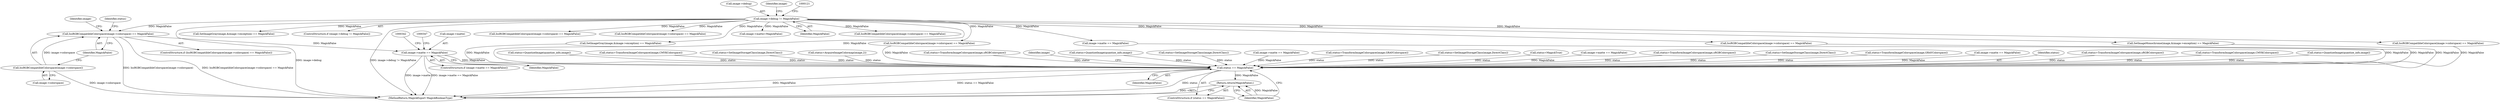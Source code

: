 digraph "0_ImageMagick_d63a3c5729df59f183e9e110d5d8385d17caaad0@pointer" {
"1000336" [label="(Call,image->matte == MagickFalse)"];
"1000324" [label="(Call,IssRGBCompatibleColorspace(image->colorspace) == MagickFalse)"];
"1000325" [label="(Call,IssRGBCompatibleColorspace(image->colorspace))"];
"1000115" [label="(Call,image->debug != MagickFalse)"];
"1000582" [label="(Call,status == MagickFalse)"];
"1000585" [label="(Return,return(MagickFalse);)"];
"1000360" [label="(Call,status=QuantizeImage(quantize_info,image))"];
"1000503" [label="(Call,status=TransformImageColorspace(image,CMYKColorspace))"];
"1000514" [label="(Call,status=SetImageStorageClass(image,DirectClass))"];
"1000326" [label="(Call,image->colorspace)"];
"1000417" [label="(Call,IssRGBCompatibleColorspace(image->colorspace) == MagickFalse)"];
"1000563" [label="(Call,image->matte == MagickFalse)"];
"1000209" [label="(Call,status=AcquireImageColormap(image,2))"];
"1000115" [label="(Call,image->debug != MagickFalse)"];
"1000119" [label="(Identifier,MagickFalse)"];
"1000586" [label="(Identifier,MagickFalse)"];
"1000335" [label="(ControlStructure,if (image->matte == MagickFalse))"];
"1000340" [label="(Identifier,MagickFalse)"];
"1000329" [label="(Identifier,MagickFalse)"];
"1000492" [label="(Call,IssRGBCompatibleColorspace(image->colorspace) == MagickFalse)"];
"1000423" [label="(Call,status=TransformImageColorspace(image,sRGBColorspace))"];
"1000589" [label="(Identifier,image)"];
"1000338" [label="(Identifier,image)"];
"1000168" [label="(Call,SetImageMonochrome(image,&image->exception) == MagickFalse)"];
"1000245" [label="(Call,SetImageGray(image,&image->exception) == MagickFalse)"];
"1000306" [label="(Call,status=QuantizeImage(quantize_info,image))"];
"1000434" [label="(Call,status=SetImageStorageClass(image,DirectClass))"];
"1000273" [label="(Call,IssRGBCompatibleColorspace(image->colorspace) == MagickFalse)"];
"1000385" [label="(Call,image->matte == MagickFalse)"];
"1000114" [label="(ControlStructure,if (image->debug != MagickFalse))"];
"1000331" [label="(Identifier,status)"];
"1000116" [label="(Call,image->debug)"];
"1000325" [label="(Call,IssRGBCompatibleColorspace(image->colorspace))"];
"1000594" [label="(MethodReturn,MagickExport MagickBooleanType)"];
"1000253" [label="(Call,status=TransformImageColorspace(image,GRAYColorspace))"];
"1000557" [label="(Call,status=SetImageStorageClass(image,DirectClass))"];
"1000373" [label="(Call,IssRGBCompatibleColorspace(image->colorspace) == MagickFalse)"];
"1000132" [label="(Call,status=MagickTrue)"];
"1000535" [label="(Call,IssRGBCompatibleColorspace(image->colorspace) == MagickFalse)"];
"1000223" [label="(Call,SetImageGray(image,&image->exception) == MagickFalse)"];
"1000259" [label="(Call,image->matte == MagickFalse)"];
"1000324" [label="(Call,IssRGBCompatibleColorspace(image->colorspace) == MagickFalse)"];
"1000454" [label="(Call,status=TransformImageColorspace(image,sRGBColorspace))"];
"1000519" [label="(Call,image->matte=MagickFalse)"];
"1000465" [label="(Call,status=SetImageStorageClass(image,DirectClass))"];
"1000581" [label="(ControlStructure,if (status == MagickFalse))"];
"1000585" [label="(Return,return(MagickFalse);)"];
"1000231" [label="(Call,status=TransformImageColorspace(image,GRAYColorspace))"];
"1000337" [label="(Call,image->matte)"];
"1000323" [label="(ControlStructure,if (IssRGBCompatibleColorspace(image->colorspace) == MagickFalse))"];
"1000471" [label="(Call,image->matte == MagickFalse)"];
"1000584" [label="(Identifier,MagickFalse)"];
"1000583" [label="(Identifier,status)"];
"1000279" [label="(Call,status=TransformImageColorspace(image,sRGBColorspace))"];
"1000129" [label="(Identifier,image)"];
"1000546" [label="(Call,status=TransformImageColorspace(image,CMYKColorspace))"];
"1000404" [label="(Call,status=QuantizeImage(quantize_info,image))"];
"1000336" [label="(Call,image->matte == MagickFalse)"];
"1000448" [label="(Call,IssRGBCompatibleColorspace(image->colorspace) == MagickFalse)"];
"1000582" [label="(Call,status == MagickFalse)"];
"1000336" -> "1000335"  [label="AST: "];
"1000336" -> "1000340"  [label="CFG: "];
"1000337" -> "1000336"  [label="AST: "];
"1000340" -> "1000336"  [label="AST: "];
"1000342" -> "1000336"  [label="CFG: "];
"1000347" -> "1000336"  [label="CFG: "];
"1000336" -> "1000594"  [label="DDG: image->matte == MagickFalse"];
"1000336" -> "1000594"  [label="DDG: image->matte"];
"1000324" -> "1000336"  [label="DDG: MagickFalse"];
"1000336" -> "1000582"  [label="DDG: MagickFalse"];
"1000324" -> "1000323"  [label="AST: "];
"1000324" -> "1000329"  [label="CFG: "];
"1000325" -> "1000324"  [label="AST: "];
"1000329" -> "1000324"  [label="AST: "];
"1000331" -> "1000324"  [label="CFG: "];
"1000338" -> "1000324"  [label="CFG: "];
"1000324" -> "1000594"  [label="DDG: IssRGBCompatibleColorspace(image->colorspace) == MagickFalse"];
"1000324" -> "1000594"  [label="DDG: IssRGBCompatibleColorspace(image->colorspace)"];
"1000325" -> "1000324"  [label="DDG: image->colorspace"];
"1000115" -> "1000324"  [label="DDG: MagickFalse"];
"1000325" -> "1000326"  [label="CFG: "];
"1000326" -> "1000325"  [label="AST: "];
"1000329" -> "1000325"  [label="CFG: "];
"1000325" -> "1000594"  [label="DDG: image->colorspace"];
"1000115" -> "1000114"  [label="AST: "];
"1000115" -> "1000119"  [label="CFG: "];
"1000116" -> "1000115"  [label="AST: "];
"1000119" -> "1000115"  [label="AST: "];
"1000121" -> "1000115"  [label="CFG: "];
"1000129" -> "1000115"  [label="CFG: "];
"1000115" -> "1000594"  [label="DDG: image->debug != MagickFalse"];
"1000115" -> "1000594"  [label="DDG: image->debug"];
"1000115" -> "1000168"  [label="DDG: MagickFalse"];
"1000115" -> "1000223"  [label="DDG: MagickFalse"];
"1000115" -> "1000245"  [label="DDG: MagickFalse"];
"1000115" -> "1000273"  [label="DDG: MagickFalse"];
"1000115" -> "1000373"  [label="DDG: MagickFalse"];
"1000115" -> "1000417"  [label="DDG: MagickFalse"];
"1000115" -> "1000448"  [label="DDG: MagickFalse"];
"1000115" -> "1000492"  [label="DDG: MagickFalse"];
"1000115" -> "1000519"  [label="DDG: MagickFalse"];
"1000115" -> "1000535"  [label="DDG: MagickFalse"];
"1000115" -> "1000563"  [label="DDG: MagickFalse"];
"1000115" -> "1000582"  [label="DDG: MagickFalse"];
"1000582" -> "1000581"  [label="AST: "];
"1000582" -> "1000584"  [label="CFG: "];
"1000583" -> "1000582"  [label="AST: "];
"1000584" -> "1000582"  [label="AST: "];
"1000586" -> "1000582"  [label="CFG: "];
"1000589" -> "1000582"  [label="CFG: "];
"1000582" -> "1000594"  [label="DDG: status"];
"1000582" -> "1000594"  [label="DDG: MagickFalse"];
"1000582" -> "1000594"  [label="DDG: status == MagickFalse"];
"1000454" -> "1000582"  [label="DDG: status"];
"1000209" -> "1000582"  [label="DDG: status"];
"1000279" -> "1000582"  [label="DDG: status"];
"1000253" -> "1000582"  [label="DDG: status"];
"1000306" -> "1000582"  [label="DDG: status"];
"1000514" -> "1000582"  [label="DDG: status"];
"1000557" -> "1000582"  [label="DDG: status"];
"1000423" -> "1000582"  [label="DDG: status"];
"1000132" -> "1000582"  [label="DDG: status"];
"1000546" -> "1000582"  [label="DDG: status"];
"1000503" -> "1000582"  [label="DDG: status"];
"1000465" -> "1000582"  [label="DDG: status"];
"1000404" -> "1000582"  [label="DDG: status"];
"1000360" -> "1000582"  [label="DDG: status"];
"1000434" -> "1000582"  [label="DDG: status"];
"1000231" -> "1000582"  [label="DDG: status"];
"1000385" -> "1000582"  [label="DDG: MagickFalse"];
"1000259" -> "1000582"  [label="DDG: MagickFalse"];
"1000471" -> "1000582"  [label="DDG: MagickFalse"];
"1000563" -> "1000582"  [label="DDG: MagickFalse"];
"1000417" -> "1000582"  [label="DDG: MagickFalse"];
"1000223" -> "1000582"  [label="DDG: MagickFalse"];
"1000273" -> "1000582"  [label="DDG: MagickFalse"];
"1000168" -> "1000582"  [label="DDG: MagickFalse"];
"1000492" -> "1000582"  [label="DDG: MagickFalse"];
"1000582" -> "1000585"  [label="DDG: MagickFalse"];
"1000585" -> "1000581"  [label="AST: "];
"1000585" -> "1000586"  [label="CFG: "];
"1000586" -> "1000585"  [label="AST: "];
"1000594" -> "1000585"  [label="CFG: "];
"1000585" -> "1000594"  [label="DDG: <RET>"];
"1000586" -> "1000585"  [label="DDG: MagickFalse"];
}
